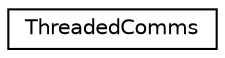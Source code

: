 digraph "Graphical Class Hierarchy"
{
 // LATEX_PDF_SIZE
  edge [fontname="Helvetica",fontsize="10",labelfontname="Helvetica",labelfontsize="10"];
  node [fontname="Helvetica",fontsize="10",shape=record];
  rankdir="LR";
  Node0 [label="ThreadedComms",height=0.2,width=0.4,color="black", fillcolor="white", style="filled",URL="$classThreadedComms.html",tooltip=" "];
}

